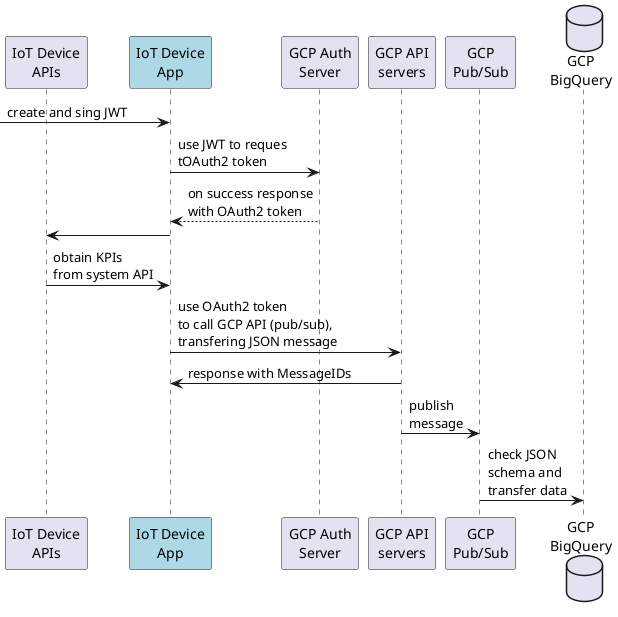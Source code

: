 @startuml
participant "IoT Device\nAPIs"
participant "IoT Device\nApp" #lightblue
participant "GCP Auth\nServer"
participant "GCP API\nservers"
participant "GCP\nPub/Sub"
database "GCP\nBigQuery"
-> "IoT Device\nApp" : create and sing JWT 
"IoT Device\nApp" -> "GCP Auth\nServer": use JWT to reques\ntOAuth2 token
"IoT Device\nApp" <-- "GCP Auth\nServer": on success response\nwith OAuth2 token
"IoT Device\nAPIs" <- "IoT Device\nApp"
"IoT Device\nAPIs" -> "IoT Device\nApp": obtain KPIs\nfrom system API
"IoT Device\nApp" -> "GCP API\nservers": use OAuth2 token\nto call GCP API (pub/sub),\ntransfering JSON message
"IoT Device\nApp" <- "GCP API\nservers": response with MessageIDs
"GCP API\nservers" ->  "GCP\nPub/Sub": publish\nmessage
"GCP\nPub/Sub" -> "GCP\nBigQuery": check JSON\nschema and\ntransfer data
@enduml
